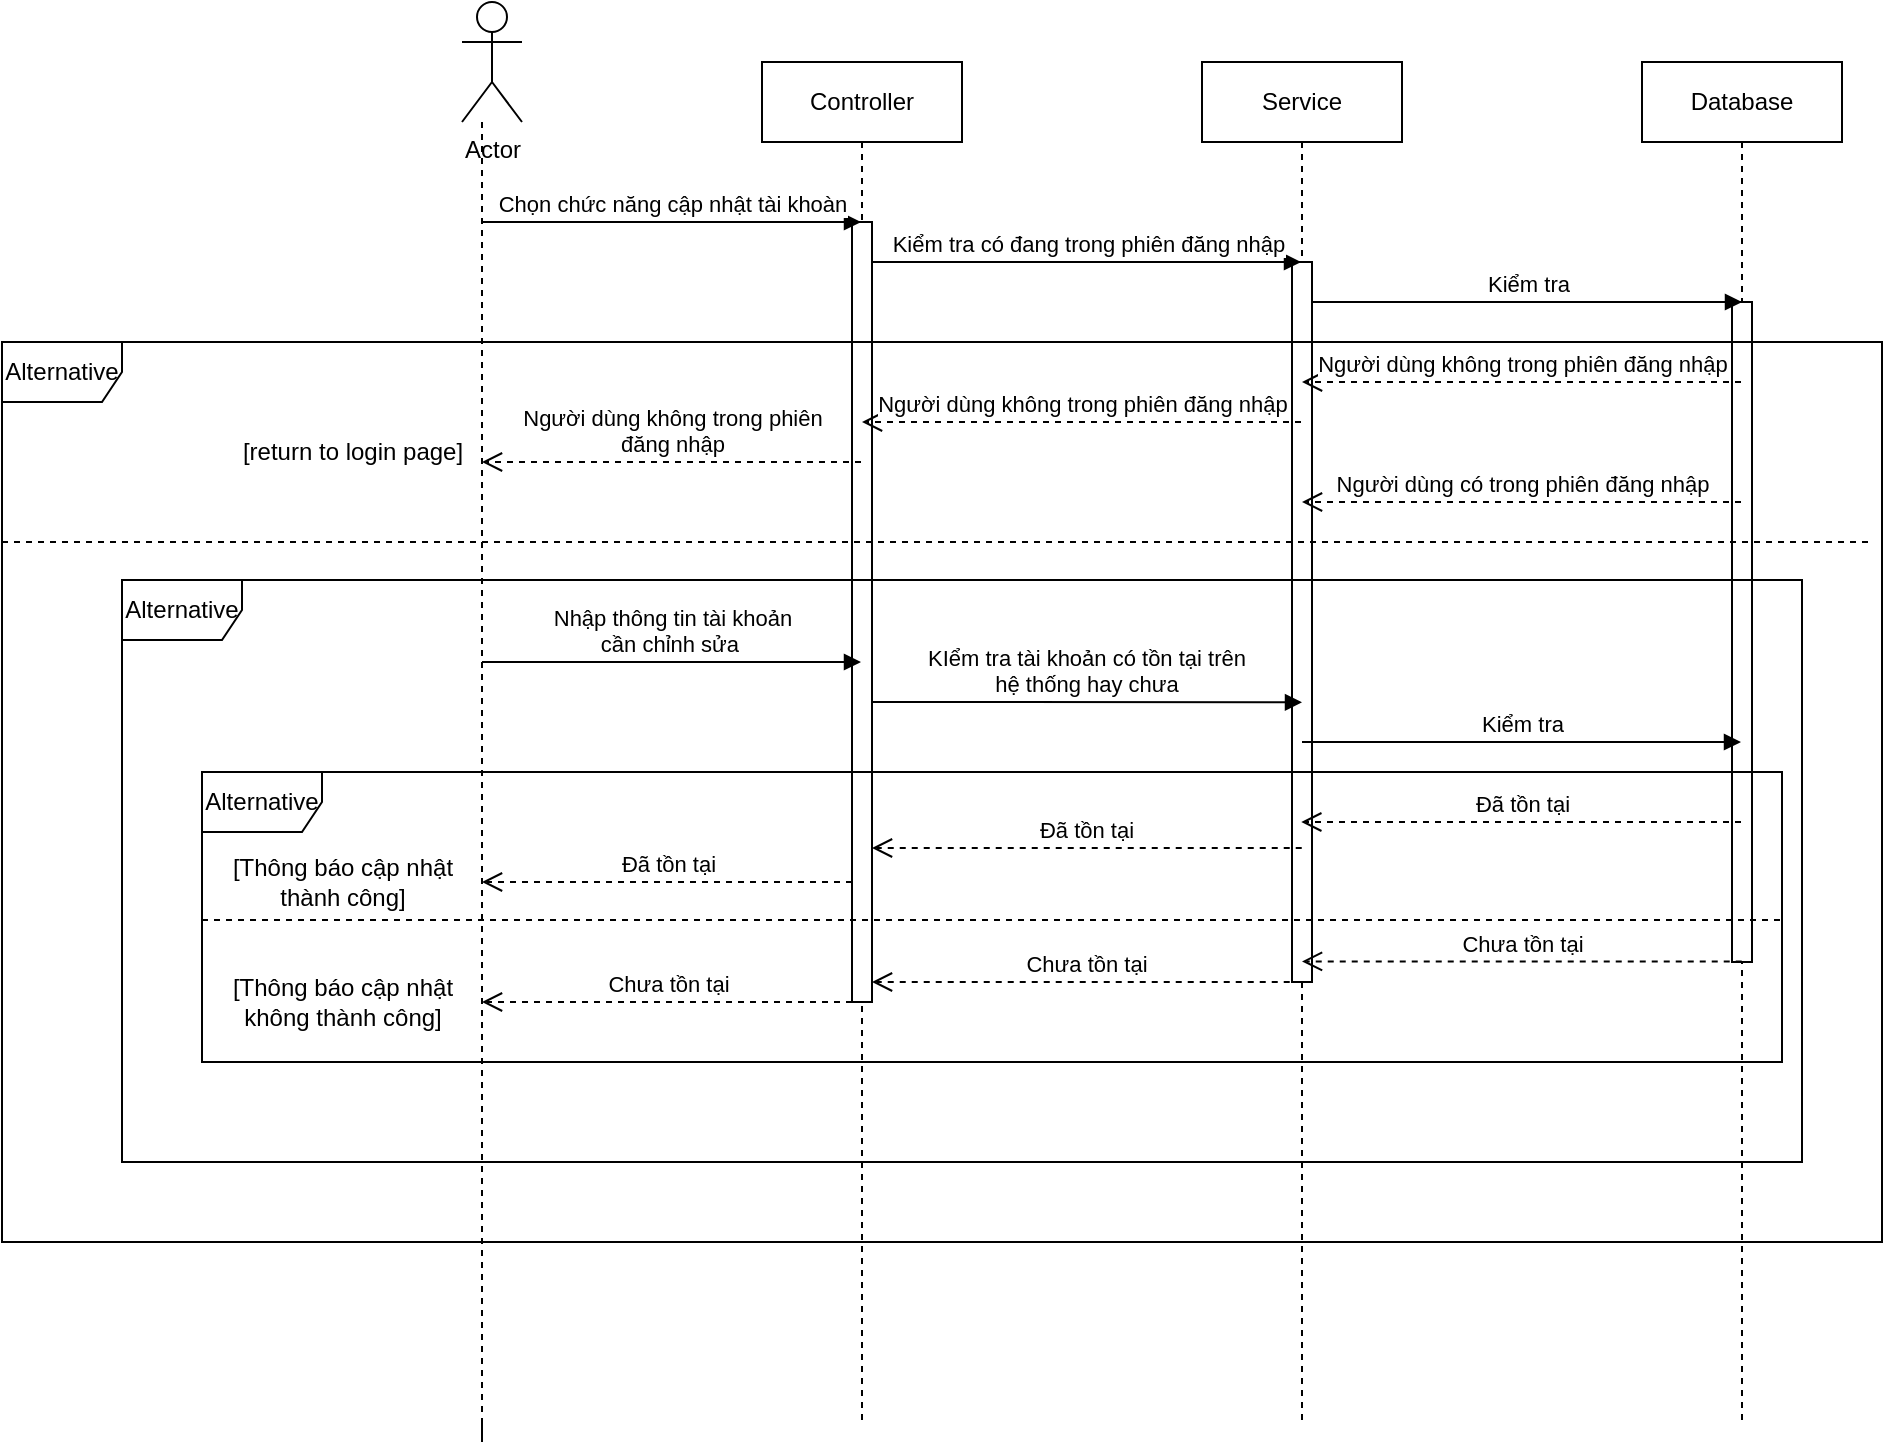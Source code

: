 <mxfile version="26.2.2">
  <diagram name="Page-1" id="tSZGLvVTJGSB1l5s6W6S">
    <mxGraphModel dx="1869" dy="511" grid="1" gridSize="10" guides="1" tooltips="1" connect="1" arrows="1" fold="1" page="1" pageScale="1" pageWidth="850" pageHeight="1100" math="0" shadow="0">
      <root>
        <mxCell id="0" />
        <mxCell id="1" parent="0" />
        <mxCell id="fFIkDGy8lVFAO7KHPDW4-29" value="Controller" style="shape=umlLifeline;perimeter=lifelinePerimeter;whiteSpace=wrap;html=1;container=1;dropTarget=0;collapsible=0;recursiveResize=0;outlineConnect=0;portConstraint=eastwest;newEdgeStyle={&quot;curved&quot;:0,&quot;rounded&quot;:0};" vertex="1" parent="1">
          <mxGeometry x="-150" y="190" width="100" height="680" as="geometry" />
        </mxCell>
        <mxCell id="fFIkDGy8lVFAO7KHPDW4-30" value="" style="html=1;points=[[0,0,0,0,5],[0,1,0,0,-5],[1,0,0,0,5],[1,1,0,0,-5]];perimeter=orthogonalPerimeter;outlineConnect=0;targetShapes=umlLifeline;portConstraint=eastwest;newEdgeStyle={&quot;curved&quot;:0,&quot;rounded&quot;:0};" vertex="1" parent="fFIkDGy8lVFAO7KHPDW4-29">
          <mxGeometry x="45" y="80" width="10" height="390" as="geometry" />
        </mxCell>
        <mxCell id="fFIkDGy8lVFAO7KHPDW4-31" style="edgeStyle=orthogonalEdgeStyle;rounded=0;orthogonalLoop=1;jettySize=auto;html=1;dashed=1;endArrow=none;startFill=0;" edge="1" parent="1" source="fFIkDGy8lVFAO7KHPDW4-32">
          <mxGeometry relative="1" as="geometry">
            <mxPoint x="-290" y="870" as="targetPoint" />
            <Array as="points">
              <mxPoint x="-290" y="880" />
              <mxPoint x="-290" y="880" />
            </Array>
          </mxGeometry>
        </mxCell>
        <mxCell id="fFIkDGy8lVFAO7KHPDW4-32" value="Actor" style="shape=umlActor;verticalLabelPosition=bottom;verticalAlign=top;html=1;" vertex="1" parent="1">
          <mxGeometry x="-300" y="160" width="30" height="60" as="geometry" />
        </mxCell>
        <mxCell id="fFIkDGy8lVFAO7KHPDW4-33" value="Service" style="shape=umlLifeline;perimeter=lifelinePerimeter;whiteSpace=wrap;html=1;container=1;dropTarget=0;collapsible=0;recursiveResize=0;outlineConnect=0;portConstraint=eastwest;newEdgeStyle={&quot;curved&quot;:0,&quot;rounded&quot;:0};" vertex="1" parent="1">
          <mxGeometry x="70" y="190" width="100" height="680" as="geometry" />
        </mxCell>
        <mxCell id="fFIkDGy8lVFAO7KHPDW4-34" value="" style="html=1;points=[[0,0,0,0,5],[0,1,0,0,-5],[1,0,0,0,5],[1,1,0,0,-5]];perimeter=orthogonalPerimeter;outlineConnect=0;targetShapes=umlLifeline;portConstraint=eastwest;newEdgeStyle={&quot;curved&quot;:0,&quot;rounded&quot;:0};" vertex="1" parent="fFIkDGy8lVFAO7KHPDW4-33">
          <mxGeometry x="45" y="100" width="10" height="360" as="geometry" />
        </mxCell>
        <mxCell id="fFIkDGy8lVFAO7KHPDW4-35" value="Database" style="shape=umlLifeline;perimeter=lifelinePerimeter;whiteSpace=wrap;html=1;container=1;dropTarget=0;collapsible=0;recursiveResize=0;outlineConnect=0;portConstraint=eastwest;newEdgeStyle={&quot;curved&quot;:0,&quot;rounded&quot;:0};" vertex="1" parent="1">
          <mxGeometry x="290" y="190" width="100" height="680" as="geometry" />
        </mxCell>
        <mxCell id="fFIkDGy8lVFAO7KHPDW4-36" value="" style="html=1;points=[[0,0,0,0,5],[0,1,0,0,-5],[1,0,0,0,5],[1,1,0,0,-5]];perimeter=orthogonalPerimeter;outlineConnect=0;targetShapes=umlLifeline;portConstraint=eastwest;newEdgeStyle={&quot;curved&quot;:0,&quot;rounded&quot;:0};" vertex="1" parent="fFIkDGy8lVFAO7KHPDW4-35">
          <mxGeometry x="45" y="120" width="10" height="330" as="geometry" />
        </mxCell>
        <mxCell id="fFIkDGy8lVFAO7KHPDW4-37" value="Chọn chức năng cập nhật tài khoàn" style="html=1;verticalAlign=bottom;endArrow=block;curved=0;rounded=0;" edge="1" parent="1">
          <mxGeometry width="80" relative="1" as="geometry">
            <mxPoint x="-290" y="270" as="sourcePoint" />
            <mxPoint x="-100.5" y="270" as="targetPoint" />
            <Array as="points">
              <mxPoint x="-220" y="270" />
            </Array>
          </mxGeometry>
        </mxCell>
        <mxCell id="fFIkDGy8lVFAO7KHPDW4-38" value="Kiểm tra có đang trong phiên đăng nhập" style="html=1;verticalAlign=bottom;endArrow=block;curved=0;rounded=0;" edge="1" parent="1" source="fFIkDGy8lVFAO7KHPDW4-30" target="fFIkDGy8lVFAO7KHPDW4-33">
          <mxGeometry width="80" relative="1" as="geometry">
            <mxPoint x="-80" y="290" as="sourcePoint" />
            <mxPoint x="89.5" y="290" as="targetPoint" />
            <Array as="points">
              <mxPoint x="-30" y="290" />
            </Array>
          </mxGeometry>
        </mxCell>
        <mxCell id="fFIkDGy8lVFAO7KHPDW4-39" value="Kiểm tra" style="html=1;verticalAlign=bottom;endArrow=block;curved=0;rounded=0;" edge="1" parent="1" source="fFIkDGy8lVFAO7KHPDW4-34">
          <mxGeometry width="80" relative="1" as="geometry">
            <mxPoint x="130" y="310" as="sourcePoint" />
            <mxPoint x="340" y="310" as="targetPoint" />
            <Array as="points">
              <mxPoint x="190" y="310" />
            </Array>
          </mxGeometry>
        </mxCell>
        <mxCell id="fFIkDGy8lVFAO7KHPDW4-40" value="Người dùng không trong phiên đăng nhập" style="html=1;verticalAlign=bottom;endArrow=open;dashed=1;endSize=8;curved=0;rounded=0;" edge="1" parent="1">
          <mxGeometry relative="1" as="geometry">
            <mxPoint x="339.5" y="350" as="sourcePoint" />
            <mxPoint x="120" y="350" as="targetPoint" />
          </mxGeometry>
        </mxCell>
        <mxCell id="fFIkDGy8lVFAO7KHPDW4-41" value="Người dùng không trong phiên đăng nhập" style="html=1;verticalAlign=bottom;endArrow=open;dashed=1;endSize=8;curved=0;rounded=0;" edge="1" parent="1">
          <mxGeometry relative="1" as="geometry">
            <mxPoint x="119.5" y="370" as="sourcePoint" />
            <mxPoint x="-100" y="370" as="targetPoint" />
          </mxGeometry>
        </mxCell>
        <mxCell id="fFIkDGy8lVFAO7KHPDW4-42" value="Người dùng không trong phiên&lt;div&gt;đăng nhập&lt;/div&gt;" style="html=1;verticalAlign=bottom;endArrow=open;dashed=1;endSize=8;curved=0;rounded=0;" edge="1" parent="1">
          <mxGeometry relative="1" as="geometry">
            <mxPoint x="-100.5" y="390" as="sourcePoint" />
            <mxPoint x="-290" y="390" as="targetPoint" />
          </mxGeometry>
        </mxCell>
        <mxCell id="fFIkDGy8lVFAO7KHPDW4-43" value="Alternative" style="shape=umlFrame;whiteSpace=wrap;html=1;pointerEvents=0;" vertex="1" parent="1">
          <mxGeometry x="-530" y="330" width="940" height="450" as="geometry" />
        </mxCell>
        <mxCell id="fFIkDGy8lVFAO7KHPDW4-44" value="[return to login page]" style="text;html=1;align=center;verticalAlign=middle;resizable=0;points=[];autosize=1;strokeColor=none;fillColor=none;" vertex="1" parent="1">
          <mxGeometry x="-420" y="370" width="130" height="30" as="geometry" />
        </mxCell>
        <mxCell id="fFIkDGy8lVFAO7KHPDW4-45" value="" style="line;strokeWidth=1;fillColor=none;align=left;verticalAlign=middle;spacingTop=-1;spacingLeft=3;spacingRight=3;rotatable=0;labelPosition=right;points=[];portConstraint=eastwest;strokeColor=inherit;dashed=1;" vertex="1" parent="1">
          <mxGeometry x="-530" y="426" width="935" height="8" as="geometry" />
        </mxCell>
        <mxCell id="fFIkDGy8lVFAO7KHPDW4-46" value="Người dùng có trong phiên đăng nhập" style="html=1;verticalAlign=bottom;endArrow=open;dashed=1;endSize=8;curved=0;rounded=0;" edge="1" parent="1" source="fFIkDGy8lVFAO7KHPDW4-35">
          <mxGeometry relative="1" as="geometry">
            <mxPoint x="200" y="410" as="sourcePoint" />
            <mxPoint x="120" y="410" as="targetPoint" />
          </mxGeometry>
        </mxCell>
        <mxCell id="fFIkDGy8lVFAO7KHPDW4-47" value="Alternative" style="shape=umlFrame;whiteSpace=wrap;html=1;pointerEvents=0;" vertex="1" parent="1">
          <mxGeometry x="-470" y="449" width="840" height="291" as="geometry" />
        </mxCell>
        <mxCell id="fFIkDGy8lVFAO7KHPDW4-48" value="Nhập thông tin tài khoản&lt;div&gt;cần chỉnh sửa&amp;nbsp;&lt;/div&gt;" style="html=1;verticalAlign=bottom;endArrow=block;curved=0;rounded=0;" edge="1" parent="1">
          <mxGeometry x="0.003" width="80" relative="1" as="geometry">
            <mxPoint x="-290" y="490" as="sourcePoint" />
            <mxPoint x="-100.5" y="490" as="targetPoint" />
            <Array as="points">
              <mxPoint x="-210" y="490" />
            </Array>
            <mxPoint as="offset" />
          </mxGeometry>
        </mxCell>
        <mxCell id="fFIkDGy8lVFAO7KHPDW4-49" value="KIểm tra tài khoản có tồn tại trên&lt;div&gt;hệ thống hay chưa&lt;/div&gt;" style="html=1;verticalAlign=bottom;endArrow=block;curved=0;rounded=0;entryX=0.5;entryY=0.493;entryDx=0;entryDy=0;entryPerimeter=0;" edge="1" parent="1">
          <mxGeometry width="80" relative="1" as="geometry">
            <mxPoint x="-95" y="510" as="sourcePoint" />
            <mxPoint x="120" y="510.17" as="targetPoint" />
            <Array as="points">
              <mxPoint x="-50" y="510" />
            </Array>
          </mxGeometry>
        </mxCell>
        <mxCell id="fFIkDGy8lVFAO7KHPDW4-50" value="Kiểm tra" style="html=1;verticalAlign=bottom;endArrow=block;curved=0;rounded=0;" edge="1" parent="1">
          <mxGeometry width="80" relative="1" as="geometry">
            <mxPoint x="120" y="530" as="sourcePoint" />
            <mxPoint x="339.5" y="530" as="targetPoint" />
            <Array as="points">
              <mxPoint x="185" y="530" />
            </Array>
          </mxGeometry>
        </mxCell>
        <mxCell id="fFIkDGy8lVFAO7KHPDW4-51" value="Alternative" style="shape=umlFrame;whiteSpace=wrap;html=1;pointerEvents=0;" vertex="1" parent="1">
          <mxGeometry x="-430" y="545" width="790" height="145" as="geometry" />
        </mxCell>
        <mxCell id="fFIkDGy8lVFAO7KHPDW4-52" value="Đã tồn tại" style="html=1;verticalAlign=bottom;endArrow=open;dashed=1;endSize=8;curved=0;rounded=0;" edge="1" parent="1">
          <mxGeometry relative="1" as="geometry">
            <mxPoint x="339.5" y="570" as="sourcePoint" />
            <mxPoint x="119.63" y="570" as="targetPoint" />
          </mxGeometry>
        </mxCell>
        <mxCell id="fFIkDGy8lVFAO7KHPDW4-53" value="Đã tồn tại" style="html=1;verticalAlign=bottom;endArrow=open;dashed=1;endSize=8;curved=0;rounded=0;" edge="1" parent="1">
          <mxGeometry relative="1" as="geometry">
            <mxPoint x="119.87" y="583" as="sourcePoint" />
            <mxPoint x="-95" y="583" as="targetPoint" />
          </mxGeometry>
        </mxCell>
        <mxCell id="fFIkDGy8lVFAO7KHPDW4-54" value="Đã tồn tại" style="html=1;verticalAlign=bottom;endArrow=open;dashed=1;endSize=8;curved=0;rounded=0;" edge="1" parent="1" source="fFIkDGy8lVFAO7KHPDW4-30">
          <mxGeometry relative="1" as="geometry">
            <mxPoint x="-130" y="600" as="sourcePoint" />
            <mxPoint x="-290.0" y="600" as="targetPoint" />
          </mxGeometry>
        </mxCell>
        <mxCell id="fFIkDGy8lVFAO7KHPDW4-55" value="[Thông báo cập nhật&lt;div&gt;&lt;span style=&quot;background-color: transparent; color: light-dark(rgb(0, 0, 0), rgb(255, 255, 255));&quot;&gt;thành công]&lt;/span&gt;&lt;/div&gt;" style="text;html=1;align=center;verticalAlign=middle;resizable=0;points=[];autosize=1;strokeColor=none;fillColor=none;" vertex="1" parent="1">
          <mxGeometry x="-425" y="580" width="130" height="40" as="geometry" />
        </mxCell>
        <mxCell id="fFIkDGy8lVFAO7KHPDW4-56" value="" style="line;strokeWidth=1;fillColor=none;align=left;verticalAlign=middle;spacingTop=-1;spacingLeft=3;spacingRight=3;rotatable=0;labelPosition=right;points=[];portConstraint=eastwest;strokeColor=inherit;dashed=1;" vertex="1" parent="1">
          <mxGeometry x="-430" y="615" width="790" height="8" as="geometry" />
        </mxCell>
        <mxCell id="fFIkDGy8lVFAO7KHPDW4-57" value="Chưa tồn tại" style="html=1;verticalAlign=bottom;endArrow=open;dashed=1;endSize=8;curved=0;rounded=0;" edge="1" parent="1">
          <mxGeometry relative="1" as="geometry">
            <mxPoint x="339.87" y="639.7" as="sourcePoint" />
            <mxPoint x="120.0" y="639.7" as="targetPoint" />
          </mxGeometry>
        </mxCell>
        <mxCell id="fFIkDGy8lVFAO7KHPDW4-58" value="Chưa tồn tại" style="html=1;verticalAlign=bottom;endArrow=open;dashed=1;endSize=8;curved=0;rounded=0;" edge="1" parent="1" target="fFIkDGy8lVFAO7KHPDW4-30">
          <mxGeometry relative="1" as="geometry">
            <mxPoint x="119.87" y="650" as="sourcePoint" />
            <mxPoint x="-90" y="650" as="targetPoint" />
          </mxGeometry>
        </mxCell>
        <mxCell id="fFIkDGy8lVFAO7KHPDW4-59" value="Chưa tồn tại" style="html=1;verticalAlign=bottom;endArrow=open;dashed=1;endSize=8;curved=0;rounded=0;" edge="1" parent="1">
          <mxGeometry relative="1" as="geometry">
            <mxPoint x="-105" y="660" as="sourcePoint" />
            <mxPoint x="-290" y="660" as="targetPoint" />
          </mxGeometry>
        </mxCell>
        <mxCell id="fFIkDGy8lVFAO7KHPDW4-60" value="[Thông báo cập nhật&lt;div&gt;không thành công]&lt;/div&gt;" style="text;html=1;align=center;verticalAlign=middle;resizable=0;points=[];autosize=1;strokeColor=none;fillColor=none;" vertex="1" parent="1">
          <mxGeometry x="-425" y="640" width="130" height="40" as="geometry" />
        </mxCell>
      </root>
    </mxGraphModel>
  </diagram>
</mxfile>
